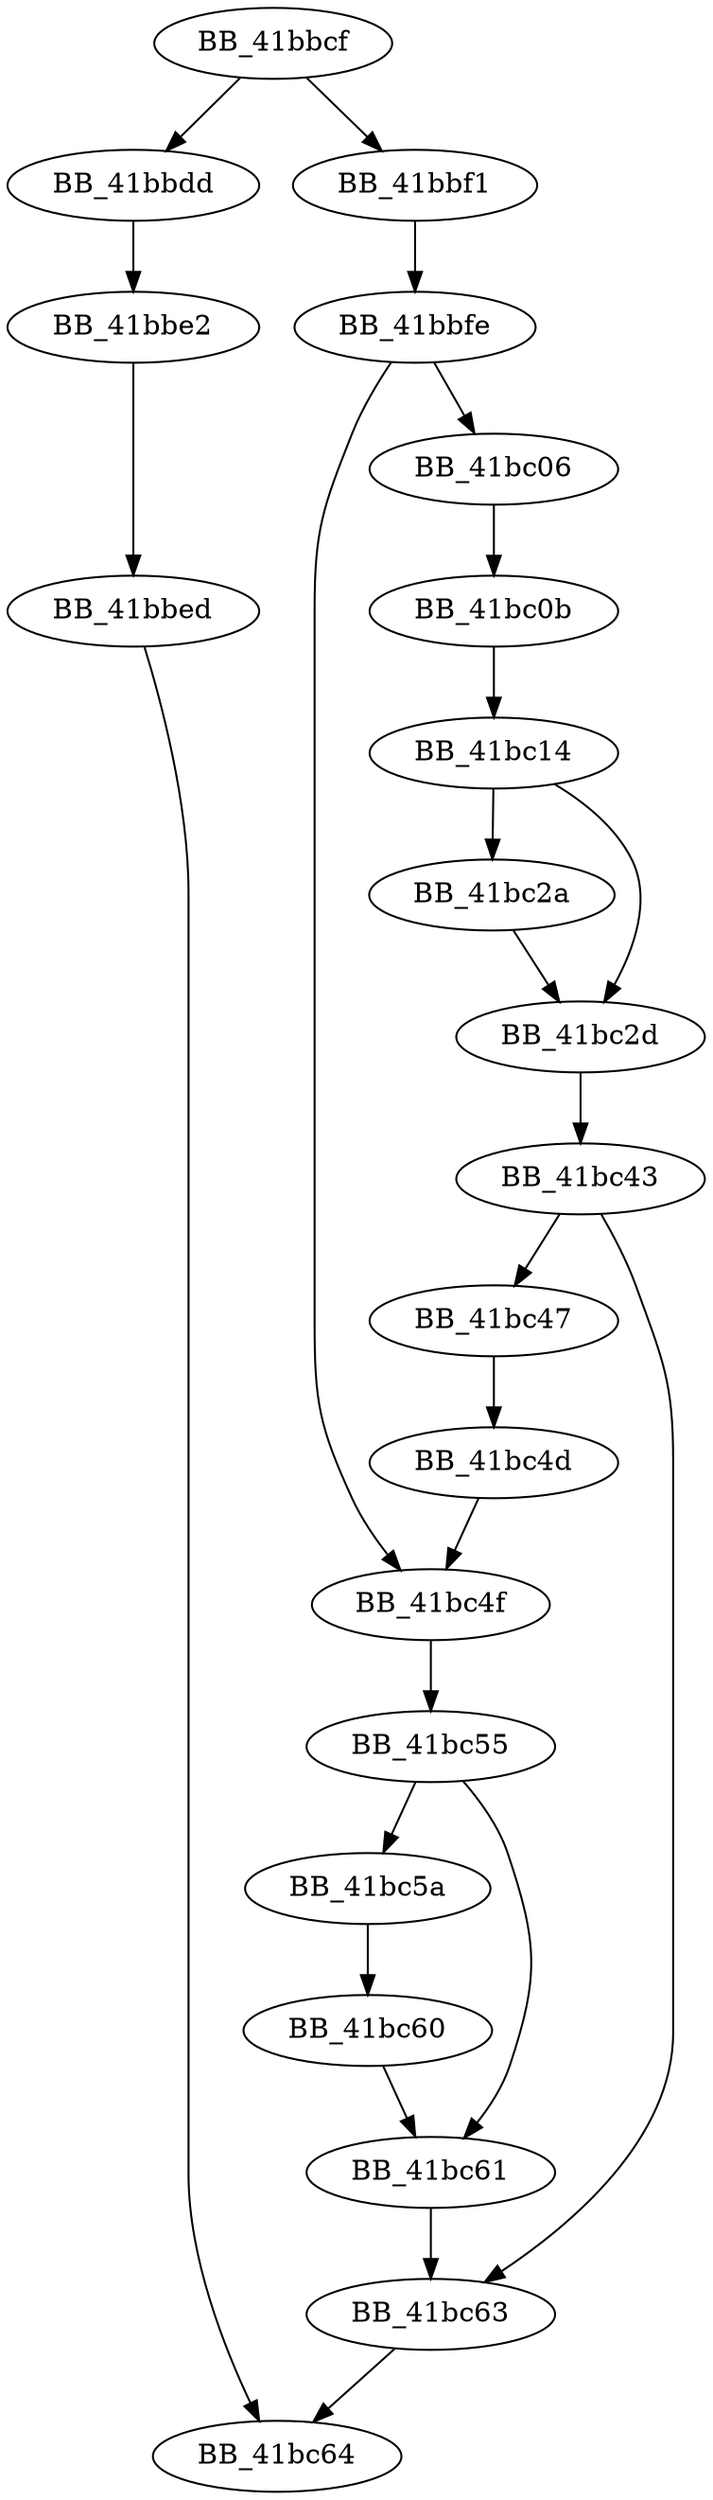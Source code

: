 DiGraph __beginthreadex{
BB_41bbcf->BB_41bbdd
BB_41bbcf->BB_41bbf1
BB_41bbdd->BB_41bbe2
BB_41bbe2->BB_41bbed
BB_41bbed->BB_41bc64
BB_41bbf1->BB_41bbfe
BB_41bbfe->BB_41bc06
BB_41bbfe->BB_41bc4f
BB_41bc06->BB_41bc0b
BB_41bc0b->BB_41bc14
BB_41bc14->BB_41bc2a
BB_41bc14->BB_41bc2d
BB_41bc2a->BB_41bc2d
BB_41bc2d->BB_41bc43
BB_41bc43->BB_41bc47
BB_41bc43->BB_41bc63
BB_41bc47->BB_41bc4d
BB_41bc4d->BB_41bc4f
BB_41bc4f->BB_41bc55
BB_41bc55->BB_41bc5a
BB_41bc55->BB_41bc61
BB_41bc5a->BB_41bc60
BB_41bc60->BB_41bc61
BB_41bc61->BB_41bc63
BB_41bc63->BB_41bc64
}
